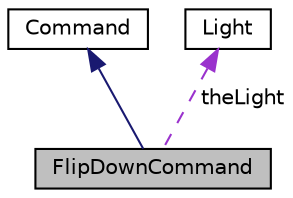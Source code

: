 digraph "FlipDownCommand"
{
  edge [fontname="Helvetica",fontsize="10",labelfontname="Helvetica",labelfontsize="10"];
  node [fontname="Helvetica",fontsize="10",shape=record];
  Node1 [label="FlipDownCommand",height=0.2,width=0.4,color="black", fillcolor="grey75", style="filled", fontcolor="black"];
  Node2 -> Node1 [dir="back",color="midnightblue",fontsize="10",style="solid",fontname="Helvetica"];
  Node2 [label="Command",height=0.2,width=0.4,color="black", fillcolor="white", style="filled",URL="$classCommand.html"];
  Node3 -> Node1 [dir="back",color="darkorchid3",fontsize="10",style="dashed",label=" theLight" ,fontname="Helvetica"];
  Node3 [label="Light",height=0.2,width=0.4,color="black", fillcolor="white", style="filled",URL="$classLight.html"];
}
